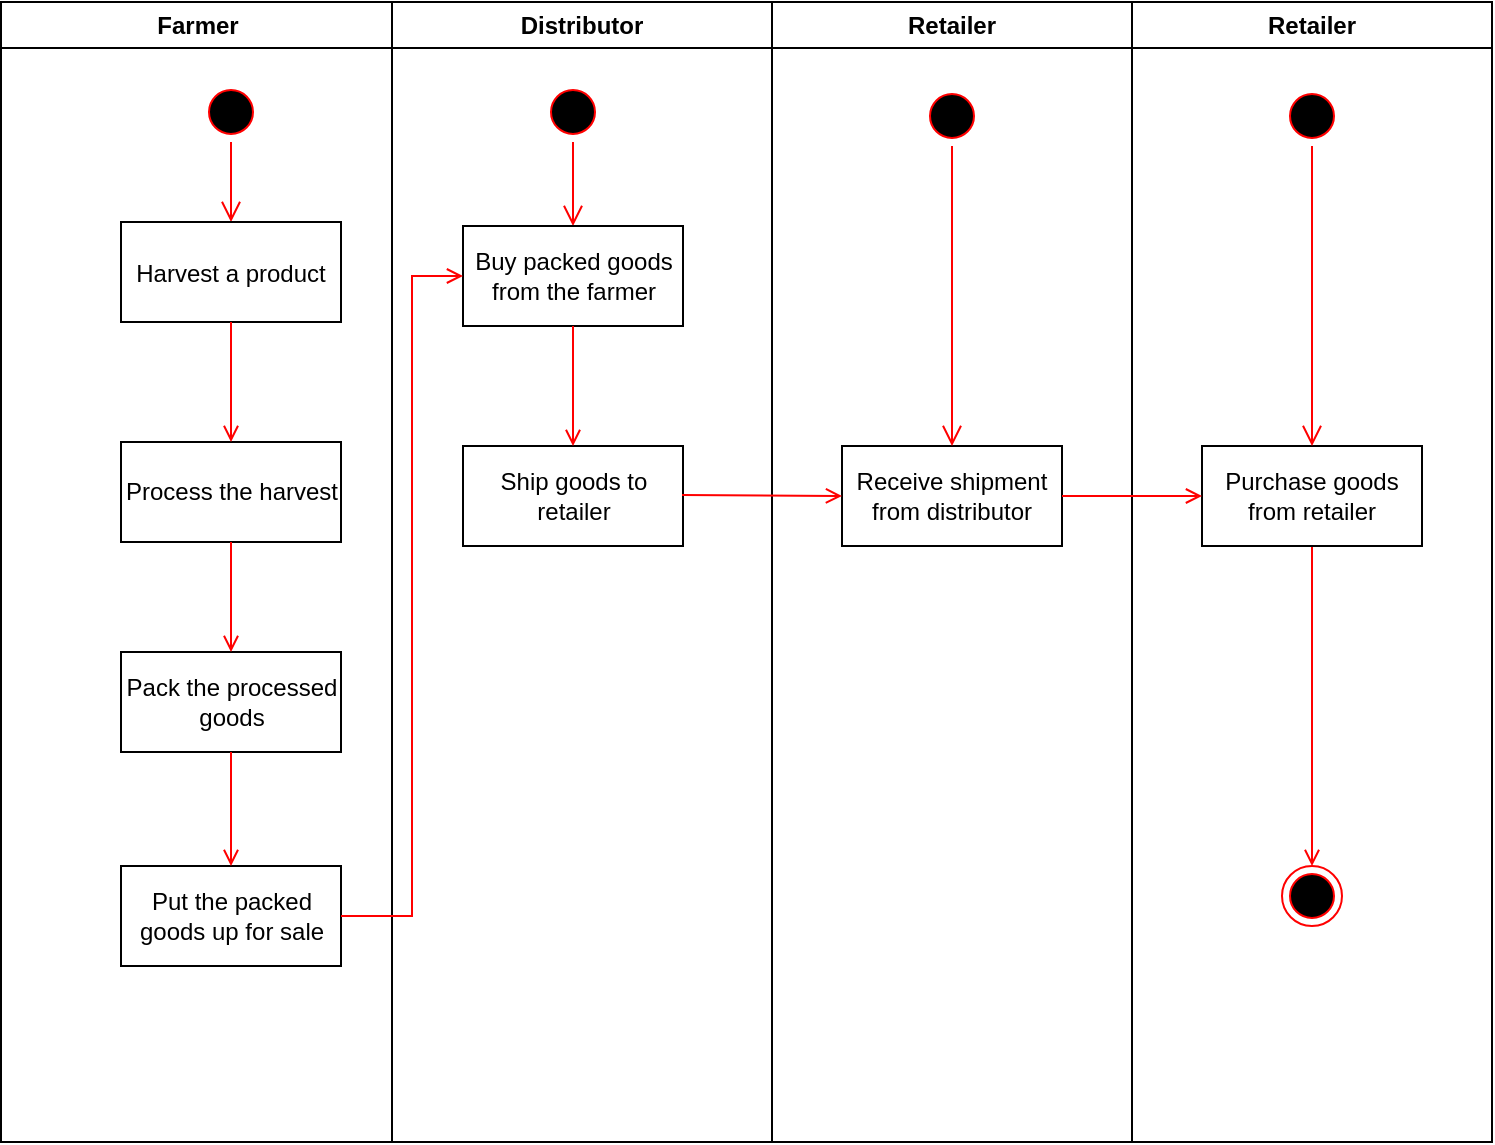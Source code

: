 <mxfile version="13.7.9" type="device"><diagram name="Page-1" id="e7e014a7-5840-1c2e-5031-d8a46d1fe8dd"><mxGraphModel dx="1422" dy="795" grid="1" gridSize="10" guides="1" tooltips="1" connect="1" arrows="1" fold="1" page="1" pageScale="1" pageWidth="1169" pageHeight="826" background="#ffffff" math="0" shadow="0"><root><mxCell id="0"/><mxCell id="1" parent="0"/><mxCell id="2" value="Farmer" style="swimlane;whiteSpace=wrap" parent="1" vertex="1"><mxGeometry x="164.5" y="128" width="195.5" height="570" as="geometry"/></mxCell><mxCell id="5" value="" style="ellipse;shape=startState;fillColor=#000000;strokeColor=#ff0000;" parent="2" vertex="1"><mxGeometry x="100" y="40" width="30" height="30" as="geometry"/></mxCell><mxCell id="6" value="" style="edgeStyle=elbowEdgeStyle;elbow=horizontal;verticalAlign=bottom;endArrow=open;endSize=8;strokeColor=#FF0000;endFill=1;rounded=0" parent="2" source="5" target="7" edge="1"><mxGeometry x="100" y="40" as="geometry"><mxPoint x="115" y="110" as="targetPoint"/></mxGeometry></mxCell><mxCell id="7" value="Harvest a product" style="" parent="2" vertex="1"><mxGeometry x="60" y="110" width="110" height="50" as="geometry"/></mxCell><mxCell id="8" value="Process the harvest" style="whiteSpace=wrap;" parent="2" vertex="1"><mxGeometry x="60" y="220" width="110" height="50" as="geometry"/></mxCell><mxCell id="9" value="" style="endArrow=open;strokeColor=#FF0000;endFill=1;rounded=0" parent="2" source="7" target="8" edge="1"><mxGeometry relative="1" as="geometry"/></mxCell><mxCell id="10" value="Pack the processed goods" style="whiteSpace=wrap;" parent="2" vertex="1"><mxGeometry x="60" y="325" width="110" height="50" as="geometry"/></mxCell><mxCell id="11" value="" style="endArrow=open;strokeColor=#FF0000;endFill=1;rounded=0" parent="2" source="8" target="10" edge="1"><mxGeometry relative="1" as="geometry"/></mxCell><mxCell id="OMA5mqNnXVxjwL4gumB7-41" value="Put the packed goods up for sale" style="whiteSpace=wrap;" vertex="1" parent="2"><mxGeometry x="60" y="432" width="110" height="50" as="geometry"/></mxCell><mxCell id="OMA5mqNnXVxjwL4gumB7-42" value="" style="endArrow=open;strokeColor=#FF0000;endFill=1;rounded=0;exitX=0.5;exitY=1;exitDx=0;exitDy=0;entryX=0.5;entryY=0;entryDx=0;entryDy=0;" edge="1" parent="2" source="10" target="OMA5mqNnXVxjwL4gumB7-41"><mxGeometry relative="1" as="geometry"><mxPoint x="115.5" y="382" as="sourcePoint"/><mxPoint x="130" y="427" as="targetPoint"/></mxGeometry></mxCell><mxCell id="3" value="Distributor" style="swimlane;whiteSpace=wrap" parent="1" vertex="1"><mxGeometry x="360" y="128" width="190" height="570" as="geometry"/></mxCell><mxCell id="13" value="" style="ellipse;shape=startState;fillColor=#000000;strokeColor=#ff0000;" parent="3" vertex="1"><mxGeometry x="75.5" y="40" width="30" height="30" as="geometry"/></mxCell><mxCell id="14" value="" style="edgeStyle=elbowEdgeStyle;elbow=horizontal;verticalAlign=bottom;endArrow=open;endSize=8;strokeColor=#FF0000;endFill=1;rounded=0;exitX=0.5;exitY=1;exitDx=0;exitDy=0;entryX=0.5;entryY=0;entryDx=0;entryDy=0;" parent="3" source="13" target="18" edge="1"><mxGeometry x="40" y="20" as="geometry"><mxPoint x="145.5" y="92" as="targetPoint"/></mxGeometry></mxCell><mxCell id="18" value="Buy packed goods from the farmer" style="whiteSpace=wrap;" parent="3" vertex="1"><mxGeometry x="35.5" y="112" width="110" height="50" as="geometry"/></mxCell><mxCell id="OMA5mqNnXVxjwL4gumB7-43" value="Ship goods to retailer" style="whiteSpace=wrap;" vertex="1" parent="3"><mxGeometry x="35.5" y="222" width="110" height="50" as="geometry"/></mxCell><mxCell id="OMA5mqNnXVxjwL4gumB7-44" value="" style="edgeStyle=none;strokeColor=#FF0000;endArrow=open;endFill=1;rounded=0;exitX=0.5;exitY=1;exitDx=0;exitDy=0;" edge="1" parent="3" source="18"><mxGeometry width="100" height="100" relative="1" as="geometry"><mxPoint x="110.5" y="412" as="sourcePoint"/><mxPoint x="90.5" y="222" as="targetPoint"/></mxGeometry></mxCell><mxCell id="4" value="Retailer" style="swimlane;whiteSpace=wrap;startSize=23;" parent="1" vertex="1"><mxGeometry x="550" y="128" width="180" height="570" as="geometry"/></mxCell><mxCell id="OMA5mqNnXVxjwL4gumB7-45" value="" style="ellipse;shape=startState;fillColor=#000000;strokeColor=#ff0000;" vertex="1" parent="4"><mxGeometry x="75" y="42" width="30" height="30" as="geometry"/></mxCell><mxCell id="OMA5mqNnXVxjwL4gumB7-48" value="Receive shipment from distributor" style="whiteSpace=wrap;" vertex="1" parent="4"><mxGeometry x="35" y="222" width="110" height="50" as="geometry"/></mxCell><mxCell id="OMA5mqNnXVxjwL4gumB7-49" value="" style="edgeStyle=none;strokeColor=#FF0000;endArrow=open;endFill=1;rounded=0;entryX=0;entryY=0.5;entryDx=0;entryDy=0;" edge="1" parent="4" target="OMA5mqNnXVxjwL4gumB7-48"><mxGeometry width="100" height="100" relative="1" as="geometry"><mxPoint x="-45" y="246.5" as="sourcePoint"/><mxPoint x="30" y="247" as="targetPoint"/></mxGeometry></mxCell><mxCell id="OMA5mqNnXVxjwL4gumB7-46" value="" style="edgeStyle=elbowEdgeStyle;elbow=horizontal;verticalAlign=bottom;endArrow=open;endSize=8;strokeColor=#FF0000;endFill=1;rounded=0;exitX=0.5;exitY=1;exitDx=0;exitDy=0;entryX=0.5;entryY=0;entryDx=0;entryDy=0;" edge="1" parent="4" source="OMA5mqNnXVxjwL4gumB7-45" target="OMA5mqNnXVxjwL4gumB7-48"><mxGeometry x="-500" y="-98" as="geometry"><mxPoint x="40" y="132" as="targetPoint"/><mxPoint x="-89.5" y="80" as="sourcePoint"/></mxGeometry></mxCell><mxCell id="20" value="" style="endArrow=open;strokeColor=#FF0000;endFill=1;rounded=0;exitX=1;exitY=0.5;exitDx=0;exitDy=0;entryX=0;entryY=0.5;entryDx=0;entryDy=0;" parent="1" source="OMA5mqNnXVxjwL4gumB7-41" target="18" edge="1"><mxGeometry relative="1" as="geometry"><Array as="points"><mxPoint x="370" y="585"/><mxPoint x="370" y="265"/></Array></mxGeometry></mxCell><mxCell id="OMA5mqNnXVxjwL4gumB7-50" value="Retailer" style="swimlane;whiteSpace=wrap;startSize=23;" vertex="1" parent="1"><mxGeometry x="730" y="128" width="180" height="570" as="geometry"/></mxCell><mxCell id="OMA5mqNnXVxjwL4gumB7-53" value="" style="ellipse;shape=endState;fillColor=#000000;strokeColor=#ff0000" vertex="1" parent="OMA5mqNnXVxjwL4gumB7-50"><mxGeometry x="75" y="432" width="30" height="30" as="geometry"/></mxCell><mxCell id="OMA5mqNnXVxjwL4gumB7-54" value="" style="endArrow=open;strokeColor=#FF0000;endFill=1;rounded=0;exitX=0.5;exitY=1;exitDx=0;exitDy=0;" edge="1" parent="OMA5mqNnXVxjwL4gumB7-50" source="OMA5mqNnXVxjwL4gumB7-56" target="OMA5mqNnXVxjwL4gumB7-53"><mxGeometry relative="1" as="geometry"><mxPoint x="145" y="455" as="sourcePoint"/></mxGeometry></mxCell><mxCell id="OMA5mqNnXVxjwL4gumB7-55" value="" style="ellipse;shape=startState;fillColor=#000000;strokeColor=#ff0000;" vertex="1" parent="OMA5mqNnXVxjwL4gumB7-50"><mxGeometry x="75" y="42" width="30" height="30" as="geometry"/></mxCell><mxCell id="OMA5mqNnXVxjwL4gumB7-56" value="Purchase goods from retailer" style="whiteSpace=wrap;" vertex="1" parent="OMA5mqNnXVxjwL4gumB7-50"><mxGeometry x="35" y="222" width="110" height="50" as="geometry"/></mxCell><mxCell id="OMA5mqNnXVxjwL4gumB7-58" value="" style="edgeStyle=elbowEdgeStyle;elbow=horizontal;verticalAlign=bottom;endArrow=open;endSize=8;strokeColor=#FF0000;endFill=1;rounded=0;exitX=0.5;exitY=1;exitDx=0;exitDy=0;entryX=0.5;entryY=0;entryDx=0;entryDy=0;" edge="1" parent="OMA5mqNnXVxjwL4gumB7-50" source="OMA5mqNnXVxjwL4gumB7-55" target="OMA5mqNnXVxjwL4gumB7-56"><mxGeometry x="-500" y="-98" as="geometry"><mxPoint x="40" y="132" as="targetPoint"/><mxPoint x="-89.5" y="80" as="sourcePoint"/></mxGeometry></mxCell><mxCell id="OMA5mqNnXVxjwL4gumB7-57" value="" style="edgeStyle=none;strokeColor=#FF0000;endArrow=open;endFill=1;rounded=0;entryX=0;entryY=0.5;entryDx=0;entryDy=0;exitX=1;exitY=0.5;exitDx=0;exitDy=0;" edge="1" parent="1" target="OMA5mqNnXVxjwL4gumB7-56" source="OMA5mqNnXVxjwL4gumB7-48"><mxGeometry width="100" height="100" relative="1" as="geometry"><mxPoint x="700" y="375" as="sourcePoint"/><mxPoint x="760" y="375" as="targetPoint"/></mxGeometry></mxCell></root></mxGraphModel></diagram></mxfile>